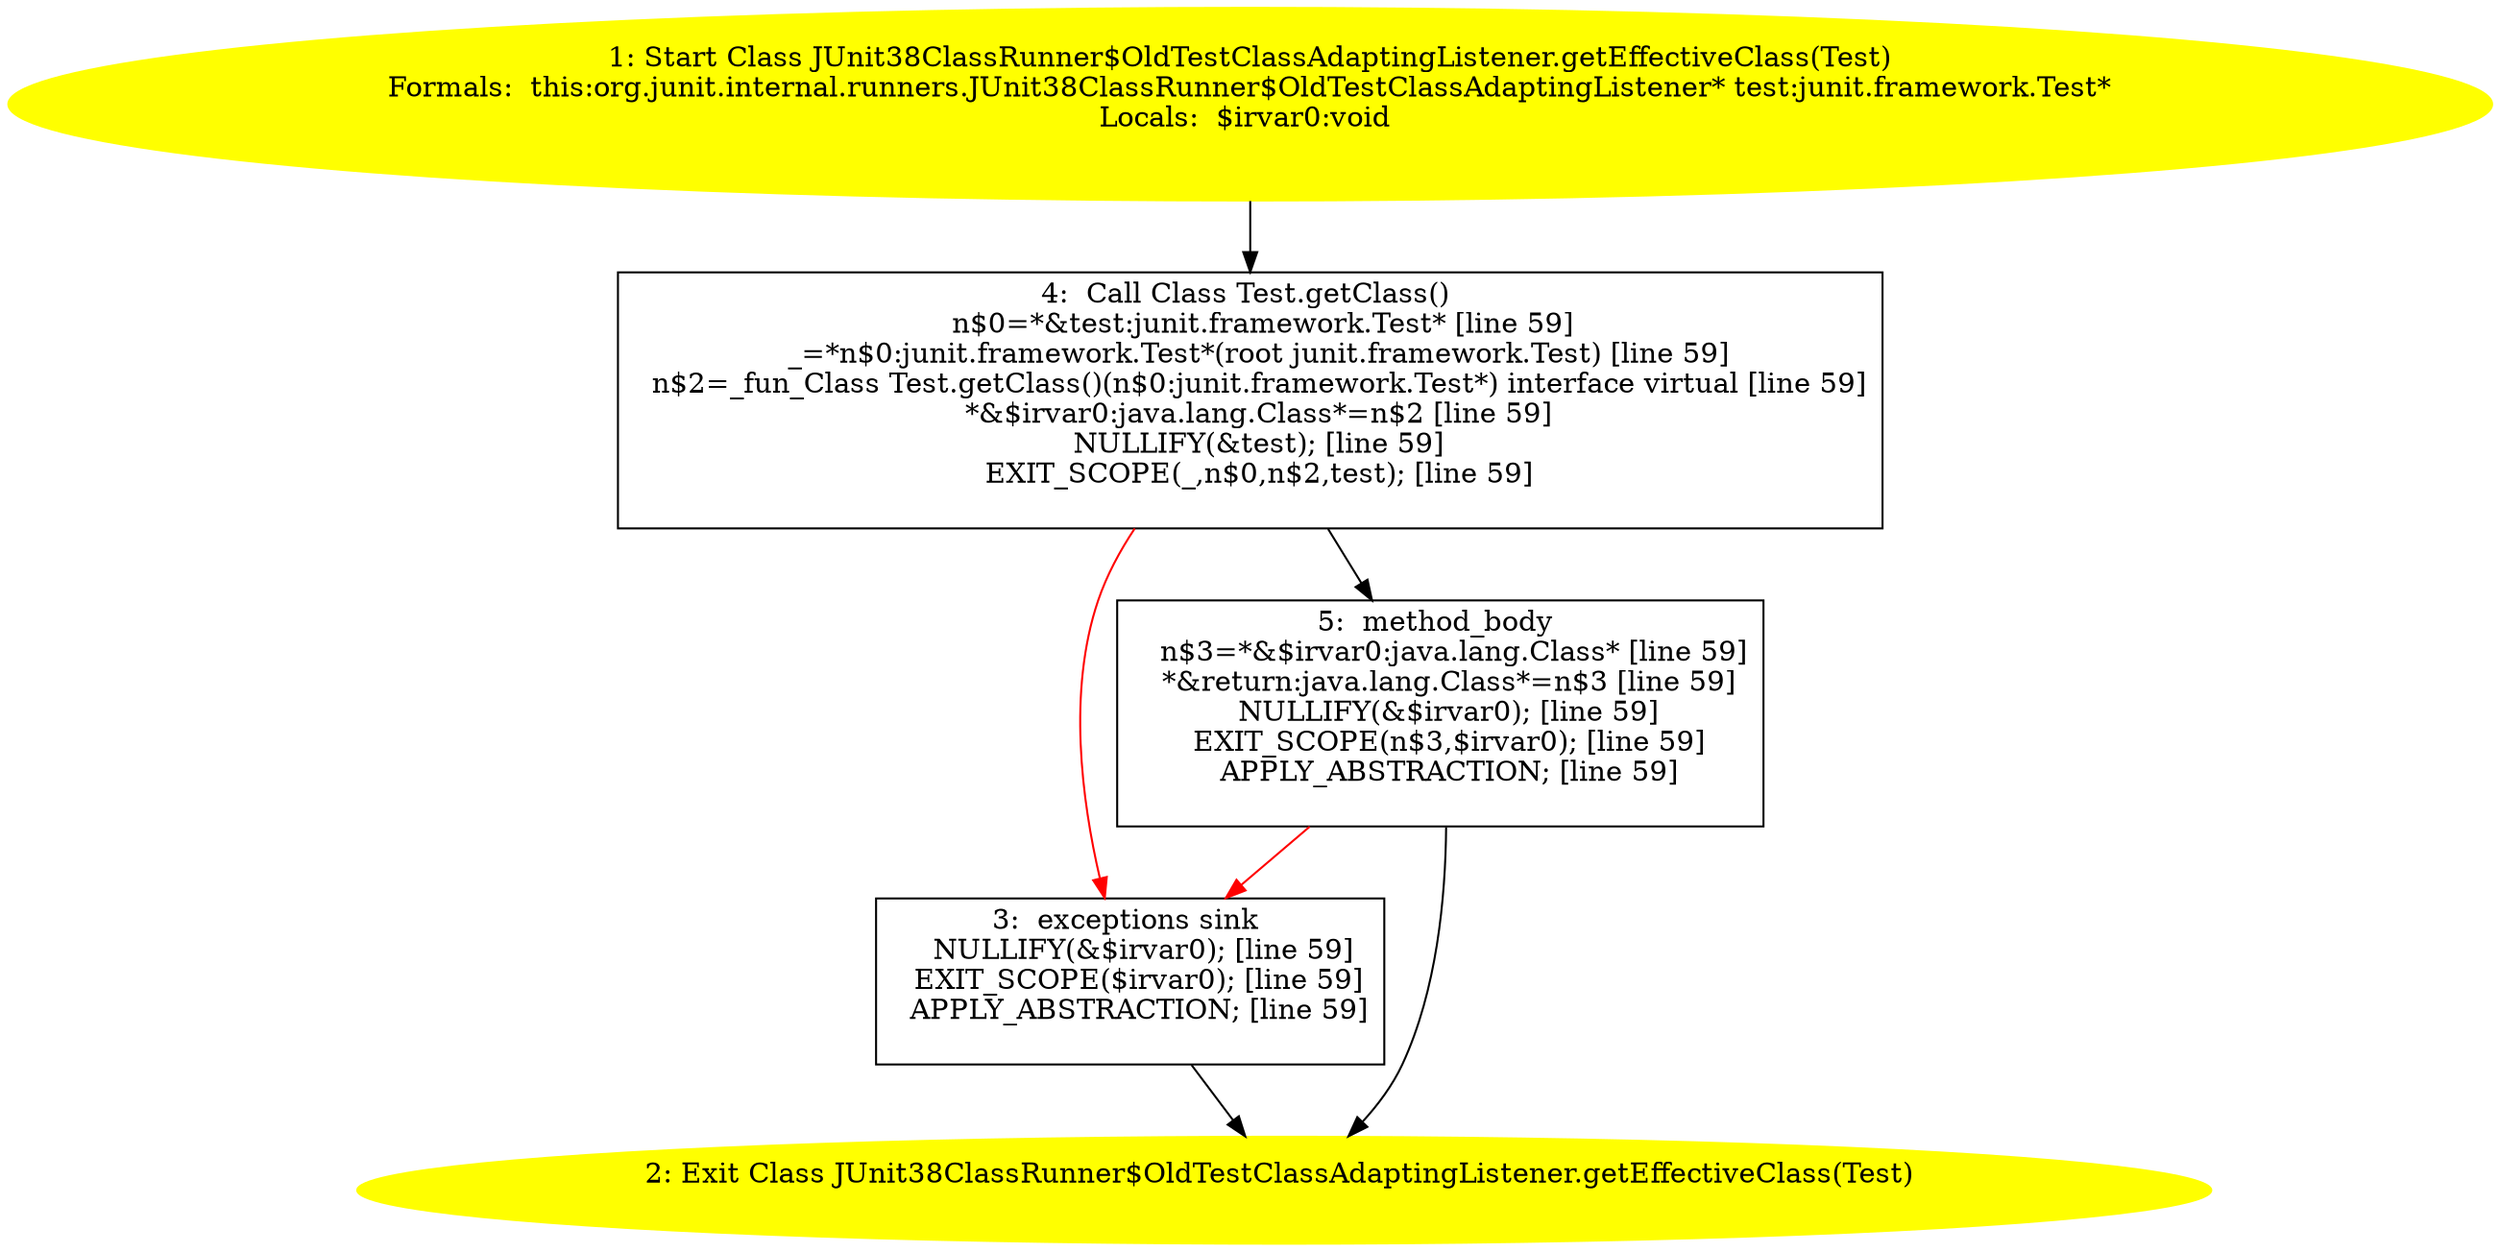 /* @generated */
digraph cfg {
"org.junit.internal.runners.JUnit38ClassRunner$OldTestClassAdaptingListener.getEffectiveClass(junit.f.df0ba99b3642549136cdcb9ac6494837_1" [label="1: Start Class JUnit38ClassRunner$OldTestClassAdaptingListener.getEffectiveClass(Test)\nFormals:  this:org.junit.internal.runners.JUnit38ClassRunner$OldTestClassAdaptingListener* test:junit.framework.Test*\nLocals:  $irvar0:void \n  " color=yellow style=filled]
	

	 "org.junit.internal.runners.JUnit38ClassRunner$OldTestClassAdaptingListener.getEffectiveClass(junit.f.df0ba99b3642549136cdcb9ac6494837_1" -> "org.junit.internal.runners.JUnit38ClassRunner$OldTestClassAdaptingListener.getEffectiveClass(junit.f.df0ba99b3642549136cdcb9ac6494837_4" ;
"org.junit.internal.runners.JUnit38ClassRunner$OldTestClassAdaptingListener.getEffectiveClass(junit.f.df0ba99b3642549136cdcb9ac6494837_2" [label="2: Exit Class JUnit38ClassRunner$OldTestClassAdaptingListener.getEffectiveClass(Test) \n  " color=yellow style=filled]
	

"org.junit.internal.runners.JUnit38ClassRunner$OldTestClassAdaptingListener.getEffectiveClass(junit.f.df0ba99b3642549136cdcb9ac6494837_3" [label="3:  exceptions sink \n   NULLIFY(&$irvar0); [line 59]\n  EXIT_SCOPE($irvar0); [line 59]\n  APPLY_ABSTRACTION; [line 59]\n " shape="box"]
	

	 "org.junit.internal.runners.JUnit38ClassRunner$OldTestClassAdaptingListener.getEffectiveClass(junit.f.df0ba99b3642549136cdcb9ac6494837_3" -> "org.junit.internal.runners.JUnit38ClassRunner$OldTestClassAdaptingListener.getEffectiveClass(junit.f.df0ba99b3642549136cdcb9ac6494837_2" ;
"org.junit.internal.runners.JUnit38ClassRunner$OldTestClassAdaptingListener.getEffectiveClass(junit.f.df0ba99b3642549136cdcb9ac6494837_4" [label="4:  Call Class Test.getClass() \n   n$0=*&test:junit.framework.Test* [line 59]\n  _=*n$0:junit.framework.Test*(root junit.framework.Test) [line 59]\n  n$2=_fun_Class Test.getClass()(n$0:junit.framework.Test*) interface virtual [line 59]\n  *&$irvar0:java.lang.Class*=n$2 [line 59]\n  NULLIFY(&test); [line 59]\n  EXIT_SCOPE(_,n$0,n$2,test); [line 59]\n " shape="box"]
	

	 "org.junit.internal.runners.JUnit38ClassRunner$OldTestClassAdaptingListener.getEffectiveClass(junit.f.df0ba99b3642549136cdcb9ac6494837_4" -> "org.junit.internal.runners.JUnit38ClassRunner$OldTestClassAdaptingListener.getEffectiveClass(junit.f.df0ba99b3642549136cdcb9ac6494837_5" ;
	 "org.junit.internal.runners.JUnit38ClassRunner$OldTestClassAdaptingListener.getEffectiveClass(junit.f.df0ba99b3642549136cdcb9ac6494837_4" -> "org.junit.internal.runners.JUnit38ClassRunner$OldTestClassAdaptingListener.getEffectiveClass(junit.f.df0ba99b3642549136cdcb9ac6494837_3" [color="red" ];
"org.junit.internal.runners.JUnit38ClassRunner$OldTestClassAdaptingListener.getEffectiveClass(junit.f.df0ba99b3642549136cdcb9ac6494837_5" [label="5:  method_body \n   n$3=*&$irvar0:java.lang.Class* [line 59]\n  *&return:java.lang.Class*=n$3 [line 59]\n  NULLIFY(&$irvar0); [line 59]\n  EXIT_SCOPE(n$3,$irvar0); [line 59]\n  APPLY_ABSTRACTION; [line 59]\n " shape="box"]
	

	 "org.junit.internal.runners.JUnit38ClassRunner$OldTestClassAdaptingListener.getEffectiveClass(junit.f.df0ba99b3642549136cdcb9ac6494837_5" -> "org.junit.internal.runners.JUnit38ClassRunner$OldTestClassAdaptingListener.getEffectiveClass(junit.f.df0ba99b3642549136cdcb9ac6494837_2" ;
	 "org.junit.internal.runners.JUnit38ClassRunner$OldTestClassAdaptingListener.getEffectiveClass(junit.f.df0ba99b3642549136cdcb9ac6494837_5" -> "org.junit.internal.runners.JUnit38ClassRunner$OldTestClassAdaptingListener.getEffectiveClass(junit.f.df0ba99b3642549136cdcb9ac6494837_3" [color="red" ];
}
